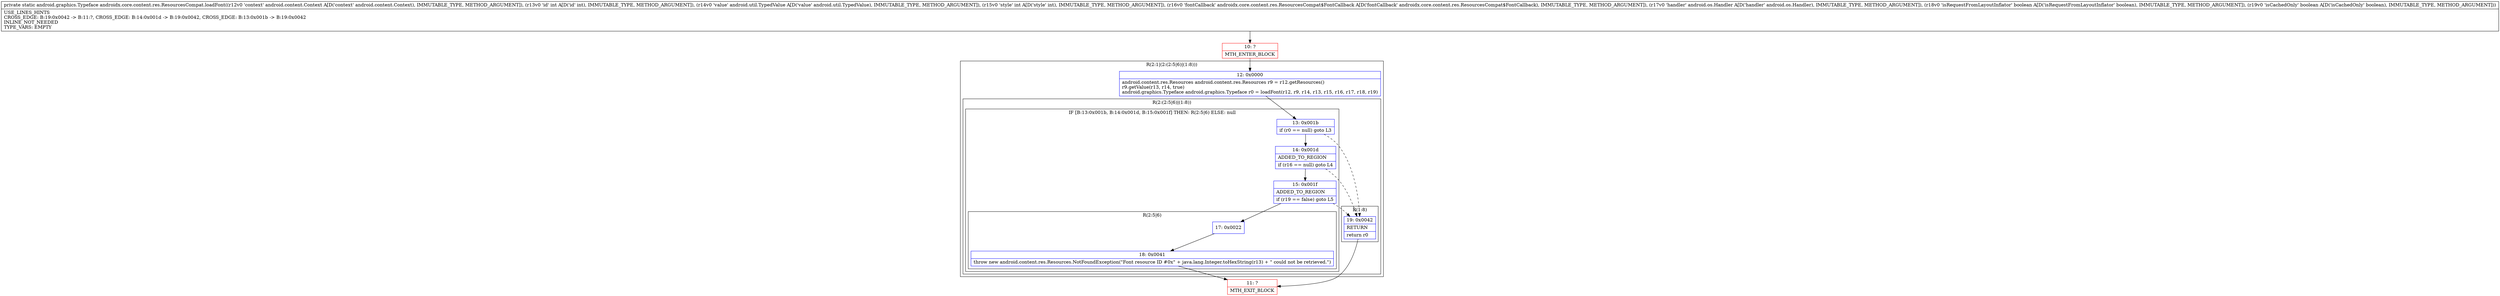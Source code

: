 digraph "CFG forandroidx.core.content.res.ResourcesCompat.loadFont(Landroid\/content\/Context;ILandroid\/util\/TypedValue;ILandroidx\/core\/content\/res\/ResourcesCompat$FontCallback;Landroid\/os\/Handler;ZZ)Landroid\/graphics\/Typeface;" {
subgraph cluster_Region_1878333903 {
label = "R(2:1|(2:(2:5|6)|(1:8)))";
node [shape=record,color=blue];
Node_12 [shape=record,label="{12\:\ 0x0000|android.content.res.Resources android.content.res.Resources r9 = r12.getResources()\lr9.getValue(r13, r14, true)\landroid.graphics.Typeface android.graphics.Typeface r0 = loadFont(r12, r9, r14, r13, r15, r16, r17, r18, r19)\l}"];
subgraph cluster_Region_695470409 {
label = "R(2:(2:5|6)|(1:8))";
node [shape=record,color=blue];
subgraph cluster_IfRegion_575948077 {
label = "IF [B:13:0x001b, B:14:0x001d, B:15:0x001f] THEN: R(2:5|6) ELSE: null";
node [shape=record,color=blue];
Node_13 [shape=record,label="{13\:\ 0x001b|if (r0 == null) goto L3\l}"];
Node_14 [shape=record,label="{14\:\ 0x001d|ADDED_TO_REGION\l|if (r16 == null) goto L4\l}"];
Node_15 [shape=record,label="{15\:\ 0x001f|ADDED_TO_REGION\l|if (r19 == false) goto L5\l}"];
subgraph cluster_Region_683281878 {
label = "R(2:5|6)";
node [shape=record,color=blue];
Node_17 [shape=record,label="{17\:\ 0x0022}"];
Node_18 [shape=record,label="{18\:\ 0x0041|throw new android.content.res.Resources.NotFoundException(\"Font resource ID #0x\" + java.lang.Integer.toHexString(r13) + \" could not be retrieved.\")\l}"];
}
}
subgraph cluster_Region_1922881991 {
label = "R(1:8)";
node [shape=record,color=blue];
Node_19 [shape=record,label="{19\:\ 0x0042|RETURN\l|return r0\l}"];
}
}
}
Node_10 [shape=record,color=red,label="{10\:\ ?|MTH_ENTER_BLOCK\l}"];
Node_11 [shape=record,color=red,label="{11\:\ ?|MTH_EXIT_BLOCK\l}"];
MethodNode[shape=record,label="{private static android.graphics.Typeface androidx.core.content.res.ResourcesCompat.loadFont((r12v0 'context' android.content.Context A[D('context' android.content.Context), IMMUTABLE_TYPE, METHOD_ARGUMENT]), (r13v0 'id' int A[D('id' int), IMMUTABLE_TYPE, METHOD_ARGUMENT]), (r14v0 'value' android.util.TypedValue A[D('value' android.util.TypedValue), IMMUTABLE_TYPE, METHOD_ARGUMENT]), (r15v0 'style' int A[D('style' int), IMMUTABLE_TYPE, METHOD_ARGUMENT]), (r16v0 'fontCallback' androidx.core.content.res.ResourcesCompat$FontCallback A[D('fontCallback' androidx.core.content.res.ResourcesCompat$FontCallback), IMMUTABLE_TYPE, METHOD_ARGUMENT]), (r17v0 'handler' android.os.Handler A[D('handler' android.os.Handler), IMMUTABLE_TYPE, METHOD_ARGUMENT]), (r18v0 'isRequestFromLayoutInflator' boolean A[D('isRequestFromLayoutInflator' boolean), IMMUTABLE_TYPE, METHOD_ARGUMENT]), (r19v0 'isCachedOnly' boolean A[D('isCachedOnly' boolean), IMMUTABLE_TYPE, METHOD_ARGUMENT]))  | USE_LINES_HINTS\lCROSS_EDGE: B:19:0x0042 \-\> B:11:?, CROSS_EDGE: B:14:0x001d \-\> B:19:0x0042, CROSS_EDGE: B:13:0x001b \-\> B:19:0x0042\lINLINE_NOT_NEEDED\lTYPE_VARS: EMPTY\l}"];
MethodNode -> Node_10;Node_12 -> Node_13;
Node_13 -> Node_14;
Node_13 -> Node_19[style=dashed];
Node_14 -> Node_15;
Node_14 -> Node_19[style=dashed];
Node_15 -> Node_17;
Node_15 -> Node_19[style=dashed];
Node_17 -> Node_18;
Node_18 -> Node_11;
Node_19 -> Node_11;
Node_10 -> Node_12;
}

